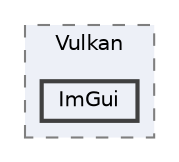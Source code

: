 digraph "C:/dev/c-cpp/C78Engine/C78Engine/src/Platform/Vulkan/ImGui"
{
 // LATEX_PDF_SIZE
  bgcolor="transparent";
  edge [fontname=Helvetica,fontsize=10,labelfontname=Helvetica,labelfontsize=10];
  node [fontname=Helvetica,fontsize=10,shape=box,height=0.2,width=0.4];
  compound=true
  subgraph clusterdir_3372f1ec39ec7bb82d3c4c1676a41b7b {
    graph [ bgcolor="#edf0f7", pencolor="grey50", label="Vulkan", fontname=Helvetica,fontsize=10 style="filled,dashed", URL="dir_3372f1ec39ec7bb82d3c4c1676a41b7b.html",tooltip=""]
  dir_f8e4e1d5a52f9e489d09bf6918b2e44b [label="ImGui", fillcolor="#edf0f7", color="grey25", style="filled,bold", URL="dir_f8e4e1d5a52f9e489d09bf6918b2e44b.html",tooltip=""];
  }
}
